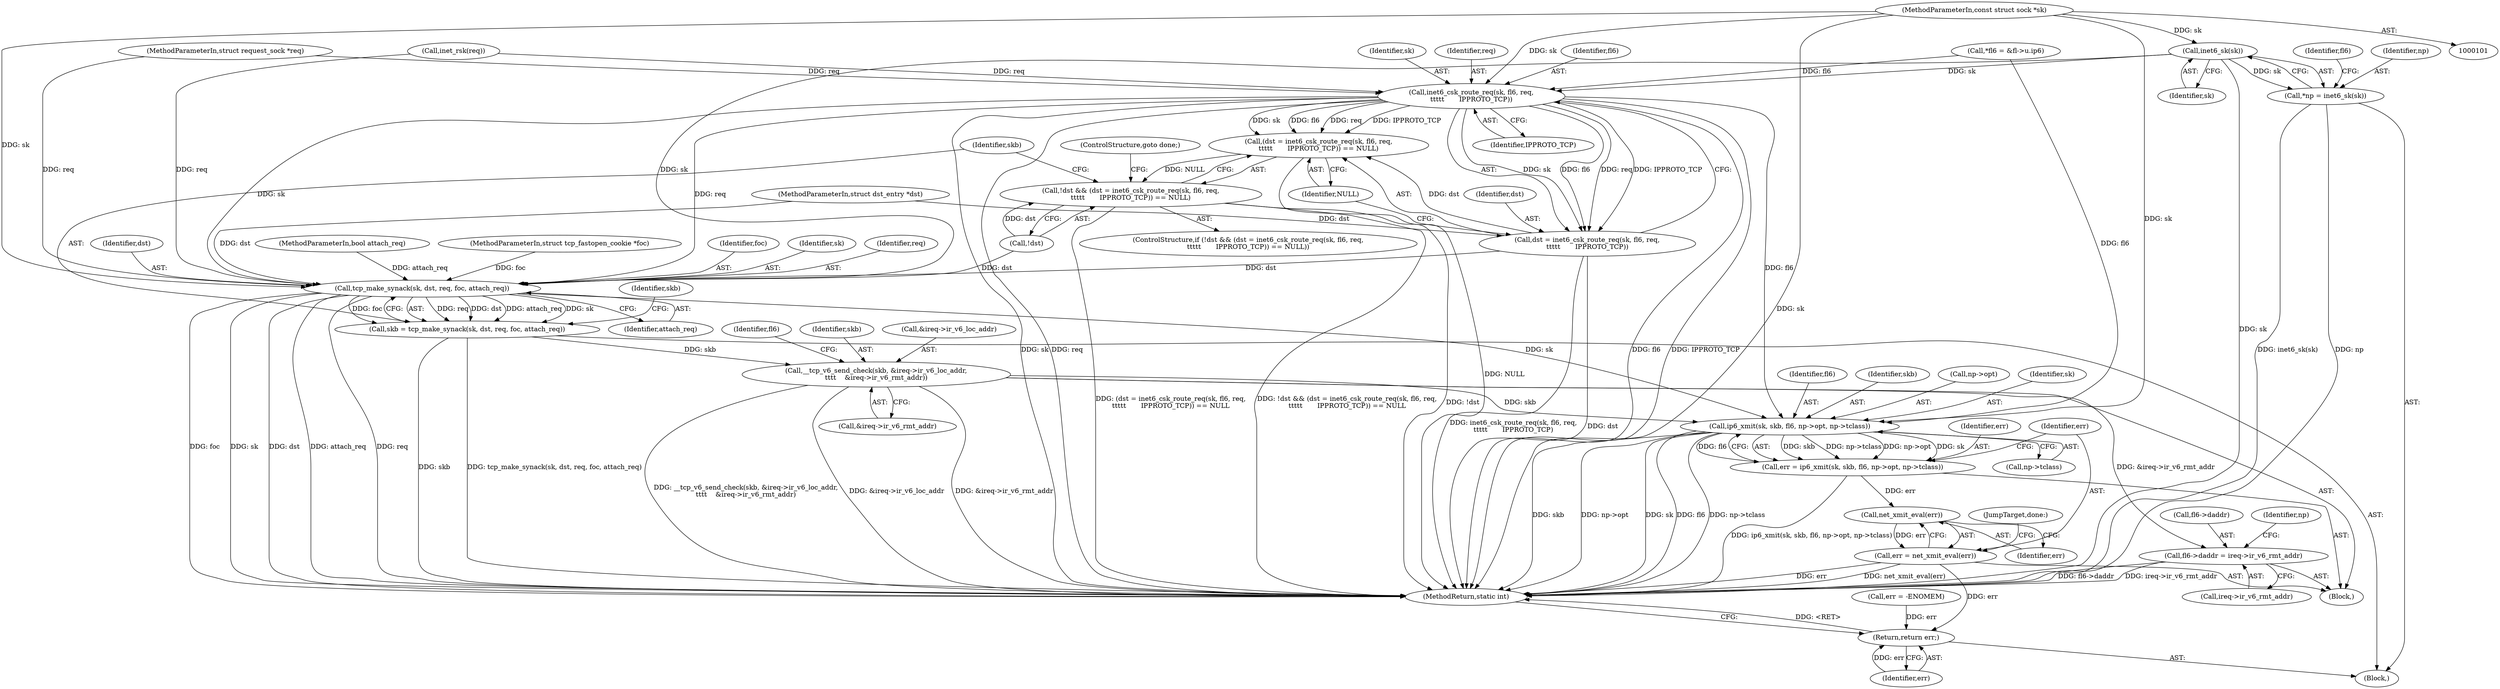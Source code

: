 digraph "0_linux_45f6fad84cc305103b28d73482b344d7f5b76f39_16@pointer" {
"1000117" [label="(Call,inet6_sk(sk))"];
"1000102" [label="(MethodParameterIn,const struct sock *sk)"];
"1000115" [label="(Call,*np = inet6_sk(sk))"];
"1000141" [label="(Call,inet6_csk_route_req(sk, fl6, req,\n\t\t\t\t\t       IPPROTO_TCP))"];
"1000138" [label="(Call,(dst = inet6_csk_route_req(sk, fl6, req,\n\t\t\t\t\t       IPPROTO_TCP)) == NULL)"];
"1000135" [label="(Call,!dst && (dst = inet6_csk_route_req(sk, fl6, req,\n\t\t\t\t\t       IPPROTO_TCP)) == NULL)"];
"1000139" [label="(Call,dst = inet6_csk_route_req(sk, fl6, req,\n\t\t\t\t\t       IPPROTO_TCP))"];
"1000150" [label="(Call,tcp_make_synack(sk, dst, req, foc, attach_req))"];
"1000148" [label="(Call,skb = tcp_make_synack(sk, dst, req, foc, attach_req))"];
"1000159" [label="(Call,__tcp_v6_send_check(skb, &ireq->ir_v6_loc_addr,\n\t\t\t\t    &ireq->ir_v6_rmt_addr))"];
"1000169" [label="(Call,fl6->daddr = ireq->ir_v6_rmt_addr)"];
"1000195" [label="(Call,ip6_xmit(sk, skb, fl6, np->opt, np->tclass))"];
"1000193" [label="(Call,err = ip6_xmit(sk, skb, fl6, np->opt, np->tclass))"];
"1000207" [label="(Call,net_xmit_eval(err))"];
"1000205" [label="(Call,err = net_xmit_eval(err))"];
"1000210" [label="(Return,return err;)"];
"1000150" [label="(Call,tcp_make_synack(sk, dst, req, foc, attach_req))"];
"1000120" [label="(Call,*fl6 = &fl->u.ip6)"];
"1000171" [label="(Identifier,fl6)"];
"1000141" [label="(Call,inet6_csk_route_req(sk, fl6, req,\n\t\t\t\t\t       IPPROTO_TCP))"];
"1000102" [label="(MethodParameterIn,const struct sock *sk)"];
"1000121" [label="(Identifier,fl6)"];
"1000149" [label="(Identifier,skb)"];
"1000151" [label="(Identifier,sk)"];
"1000147" [label="(ControlStructure,goto done;)"];
"1000146" [label="(Identifier,NULL)"];
"1000153" [label="(Identifier,req)"];
"1000160" [label="(Identifier,skb)"];
"1000193" [label="(Call,err = ip6_xmit(sk, skb, fl6, np->opt, np->tclass))"];
"1000202" [label="(Call,np->tclass)"];
"1000211" [label="(Identifier,err)"];
"1000198" [label="(Identifier,fl6)"];
"1000208" [label="(Identifier,err)"];
"1000165" [label="(Call,&ireq->ir_v6_rmt_addr)"];
"1000197" [label="(Identifier,skb)"];
"1000152" [label="(Identifier,dst)"];
"1000118" [label="(Identifier,sk)"];
"1000195" [label="(Call,ip6_xmit(sk, skb, fl6, np->opt, np->tclass))"];
"1000212" [label="(MethodReturn,static int)"];
"1000112" [label="(Call,inet_rsk(req))"];
"1000157" [label="(Identifier,skb)"];
"1000194" [label="(Identifier,err)"];
"1000210" [label="(Return,return err;)"];
"1000139" [label="(Call,dst = inet6_csk_route_req(sk, fl6, req,\n\t\t\t\t\t       IPPROTO_TCP))"];
"1000105" [label="(MethodParameterIn,struct request_sock *req)"];
"1000159" [label="(Call,__tcp_v6_send_check(skb, &ireq->ir_v6_loc_addr,\n\t\t\t\t    &ireq->ir_v6_rmt_addr))"];
"1000107" [label="(MethodParameterIn,bool attach_req)"];
"1000161" [label="(Call,&ireq->ir_v6_loc_addr)"];
"1000170" [label="(Call,fl6->daddr)"];
"1000143" [label="(Identifier,fl6)"];
"1000115" [label="(Call,*np = inet6_sk(sk))"];
"1000136" [label="(Call,!dst)"];
"1000148" [label="(Call,skb = tcp_make_synack(sk, dst, req, foc, attach_req))"];
"1000106" [label="(MethodParameterIn,struct tcp_fastopen_cookie *foc)"];
"1000116" [label="(Identifier,np)"];
"1000155" [label="(Identifier,attach_req)"];
"1000158" [label="(Block,)"];
"1000173" [label="(Call,ireq->ir_v6_rmt_addr)"];
"1000138" [label="(Call,(dst = inet6_csk_route_req(sk, fl6, req,\n\t\t\t\t\t       IPPROTO_TCP)) == NULL)"];
"1000179" [label="(Identifier,np)"];
"1000199" [label="(Call,np->opt)"];
"1000134" [label="(ControlStructure,if (!dst && (dst = inet6_csk_route_req(sk, fl6, req,\n\t\t\t\t\t       IPPROTO_TCP)) == NULL))"];
"1000209" [label="(JumpTarget,done:)"];
"1000145" [label="(Identifier,IPPROTO_TCP)"];
"1000140" [label="(Identifier,dst)"];
"1000108" [label="(Block,)"];
"1000154" [label="(Identifier,foc)"];
"1000169" [label="(Call,fl6->daddr = ireq->ir_v6_rmt_addr)"];
"1000142" [label="(Identifier,sk)"];
"1000103" [label="(MethodParameterIn,struct dst_entry *dst)"];
"1000206" [label="(Identifier,err)"];
"1000135" [label="(Call,!dst && (dst = inet6_csk_route_req(sk, fl6, req,\n\t\t\t\t\t       IPPROTO_TCP)) == NULL)"];
"1000205" [label="(Call,err = net_xmit_eval(err))"];
"1000117" [label="(Call,inet6_sk(sk))"];
"1000196" [label="(Identifier,sk)"];
"1000207" [label="(Call,net_xmit_eval(err))"];
"1000144" [label="(Identifier,req)"];
"1000130" [label="(Call,err = -ENOMEM)"];
"1000117" -> "1000115"  [label="AST: "];
"1000117" -> "1000118"  [label="CFG: "];
"1000118" -> "1000117"  [label="AST: "];
"1000115" -> "1000117"  [label="CFG: "];
"1000117" -> "1000212"  [label="DDG: sk"];
"1000117" -> "1000115"  [label="DDG: sk"];
"1000102" -> "1000117"  [label="DDG: sk"];
"1000117" -> "1000141"  [label="DDG: sk"];
"1000117" -> "1000150"  [label="DDG: sk"];
"1000102" -> "1000101"  [label="AST: "];
"1000102" -> "1000212"  [label="DDG: sk"];
"1000102" -> "1000141"  [label="DDG: sk"];
"1000102" -> "1000150"  [label="DDG: sk"];
"1000102" -> "1000195"  [label="DDG: sk"];
"1000115" -> "1000108"  [label="AST: "];
"1000116" -> "1000115"  [label="AST: "];
"1000121" -> "1000115"  [label="CFG: "];
"1000115" -> "1000212"  [label="DDG: inet6_sk(sk)"];
"1000115" -> "1000212"  [label="DDG: np"];
"1000141" -> "1000139"  [label="AST: "];
"1000141" -> "1000145"  [label="CFG: "];
"1000142" -> "1000141"  [label="AST: "];
"1000143" -> "1000141"  [label="AST: "];
"1000144" -> "1000141"  [label="AST: "];
"1000145" -> "1000141"  [label="AST: "];
"1000139" -> "1000141"  [label="CFG: "];
"1000141" -> "1000212"  [label="DDG: sk"];
"1000141" -> "1000212"  [label="DDG: req"];
"1000141" -> "1000212"  [label="DDG: fl6"];
"1000141" -> "1000212"  [label="DDG: IPPROTO_TCP"];
"1000141" -> "1000138"  [label="DDG: sk"];
"1000141" -> "1000138"  [label="DDG: fl6"];
"1000141" -> "1000138"  [label="DDG: req"];
"1000141" -> "1000138"  [label="DDG: IPPROTO_TCP"];
"1000141" -> "1000139"  [label="DDG: sk"];
"1000141" -> "1000139"  [label="DDG: fl6"];
"1000141" -> "1000139"  [label="DDG: req"];
"1000141" -> "1000139"  [label="DDG: IPPROTO_TCP"];
"1000120" -> "1000141"  [label="DDG: fl6"];
"1000112" -> "1000141"  [label="DDG: req"];
"1000105" -> "1000141"  [label="DDG: req"];
"1000141" -> "1000150"  [label="DDG: sk"];
"1000141" -> "1000150"  [label="DDG: req"];
"1000141" -> "1000195"  [label="DDG: fl6"];
"1000138" -> "1000135"  [label="AST: "];
"1000138" -> "1000146"  [label="CFG: "];
"1000139" -> "1000138"  [label="AST: "];
"1000146" -> "1000138"  [label="AST: "];
"1000135" -> "1000138"  [label="CFG: "];
"1000138" -> "1000212"  [label="DDG: NULL"];
"1000138" -> "1000135"  [label="DDG: NULL"];
"1000139" -> "1000138"  [label="DDG: dst"];
"1000135" -> "1000134"  [label="AST: "];
"1000135" -> "1000136"  [label="CFG: "];
"1000136" -> "1000135"  [label="AST: "];
"1000147" -> "1000135"  [label="CFG: "];
"1000149" -> "1000135"  [label="CFG: "];
"1000135" -> "1000212"  [label="DDG: (dst = inet6_csk_route_req(sk, fl6, req,\n\t\t\t\t\t       IPPROTO_TCP)) == NULL"];
"1000135" -> "1000212"  [label="DDG: !dst && (dst = inet6_csk_route_req(sk, fl6, req,\n\t\t\t\t\t       IPPROTO_TCP)) == NULL"];
"1000135" -> "1000212"  [label="DDG: !dst"];
"1000136" -> "1000135"  [label="DDG: dst"];
"1000140" -> "1000139"  [label="AST: "];
"1000146" -> "1000139"  [label="CFG: "];
"1000139" -> "1000212"  [label="DDG: inet6_csk_route_req(sk, fl6, req,\n\t\t\t\t\t       IPPROTO_TCP)"];
"1000139" -> "1000212"  [label="DDG: dst"];
"1000103" -> "1000139"  [label="DDG: dst"];
"1000139" -> "1000150"  [label="DDG: dst"];
"1000150" -> "1000148"  [label="AST: "];
"1000150" -> "1000155"  [label="CFG: "];
"1000151" -> "1000150"  [label="AST: "];
"1000152" -> "1000150"  [label="AST: "];
"1000153" -> "1000150"  [label="AST: "];
"1000154" -> "1000150"  [label="AST: "];
"1000155" -> "1000150"  [label="AST: "];
"1000148" -> "1000150"  [label="CFG: "];
"1000150" -> "1000212"  [label="DDG: foc"];
"1000150" -> "1000212"  [label="DDG: sk"];
"1000150" -> "1000212"  [label="DDG: dst"];
"1000150" -> "1000212"  [label="DDG: attach_req"];
"1000150" -> "1000212"  [label="DDG: req"];
"1000150" -> "1000148"  [label="DDG: req"];
"1000150" -> "1000148"  [label="DDG: dst"];
"1000150" -> "1000148"  [label="DDG: attach_req"];
"1000150" -> "1000148"  [label="DDG: sk"];
"1000150" -> "1000148"  [label="DDG: foc"];
"1000136" -> "1000150"  [label="DDG: dst"];
"1000103" -> "1000150"  [label="DDG: dst"];
"1000112" -> "1000150"  [label="DDG: req"];
"1000105" -> "1000150"  [label="DDG: req"];
"1000106" -> "1000150"  [label="DDG: foc"];
"1000107" -> "1000150"  [label="DDG: attach_req"];
"1000150" -> "1000195"  [label="DDG: sk"];
"1000148" -> "1000108"  [label="AST: "];
"1000149" -> "1000148"  [label="AST: "];
"1000157" -> "1000148"  [label="CFG: "];
"1000148" -> "1000212"  [label="DDG: skb"];
"1000148" -> "1000212"  [label="DDG: tcp_make_synack(sk, dst, req, foc, attach_req)"];
"1000148" -> "1000159"  [label="DDG: skb"];
"1000159" -> "1000158"  [label="AST: "];
"1000159" -> "1000165"  [label="CFG: "];
"1000160" -> "1000159"  [label="AST: "];
"1000161" -> "1000159"  [label="AST: "];
"1000165" -> "1000159"  [label="AST: "];
"1000171" -> "1000159"  [label="CFG: "];
"1000159" -> "1000212"  [label="DDG: __tcp_v6_send_check(skb, &ireq->ir_v6_loc_addr,\n\t\t\t\t    &ireq->ir_v6_rmt_addr)"];
"1000159" -> "1000212"  [label="DDG: &ireq->ir_v6_loc_addr"];
"1000159" -> "1000212"  [label="DDG: &ireq->ir_v6_rmt_addr"];
"1000159" -> "1000169"  [label="DDG: &ireq->ir_v6_rmt_addr"];
"1000159" -> "1000195"  [label="DDG: skb"];
"1000169" -> "1000158"  [label="AST: "];
"1000169" -> "1000173"  [label="CFG: "];
"1000170" -> "1000169"  [label="AST: "];
"1000173" -> "1000169"  [label="AST: "];
"1000179" -> "1000169"  [label="CFG: "];
"1000169" -> "1000212"  [label="DDG: ireq->ir_v6_rmt_addr"];
"1000169" -> "1000212"  [label="DDG: fl6->daddr"];
"1000195" -> "1000193"  [label="AST: "];
"1000195" -> "1000202"  [label="CFG: "];
"1000196" -> "1000195"  [label="AST: "];
"1000197" -> "1000195"  [label="AST: "];
"1000198" -> "1000195"  [label="AST: "];
"1000199" -> "1000195"  [label="AST: "];
"1000202" -> "1000195"  [label="AST: "];
"1000193" -> "1000195"  [label="CFG: "];
"1000195" -> "1000212"  [label="DDG: skb"];
"1000195" -> "1000212"  [label="DDG: np->opt"];
"1000195" -> "1000212"  [label="DDG: sk"];
"1000195" -> "1000212"  [label="DDG: fl6"];
"1000195" -> "1000212"  [label="DDG: np->tclass"];
"1000195" -> "1000193"  [label="DDG: skb"];
"1000195" -> "1000193"  [label="DDG: np->tclass"];
"1000195" -> "1000193"  [label="DDG: np->opt"];
"1000195" -> "1000193"  [label="DDG: sk"];
"1000195" -> "1000193"  [label="DDG: fl6"];
"1000120" -> "1000195"  [label="DDG: fl6"];
"1000193" -> "1000158"  [label="AST: "];
"1000194" -> "1000193"  [label="AST: "];
"1000206" -> "1000193"  [label="CFG: "];
"1000193" -> "1000212"  [label="DDG: ip6_xmit(sk, skb, fl6, np->opt, np->tclass)"];
"1000193" -> "1000207"  [label="DDG: err"];
"1000207" -> "1000205"  [label="AST: "];
"1000207" -> "1000208"  [label="CFG: "];
"1000208" -> "1000207"  [label="AST: "];
"1000205" -> "1000207"  [label="CFG: "];
"1000207" -> "1000205"  [label="DDG: err"];
"1000205" -> "1000158"  [label="AST: "];
"1000206" -> "1000205"  [label="AST: "];
"1000209" -> "1000205"  [label="CFG: "];
"1000205" -> "1000212"  [label="DDG: err"];
"1000205" -> "1000212"  [label="DDG: net_xmit_eval(err)"];
"1000205" -> "1000210"  [label="DDG: err"];
"1000210" -> "1000108"  [label="AST: "];
"1000210" -> "1000211"  [label="CFG: "];
"1000211" -> "1000210"  [label="AST: "];
"1000212" -> "1000210"  [label="CFG: "];
"1000210" -> "1000212"  [label="DDG: <RET>"];
"1000211" -> "1000210"  [label="DDG: err"];
"1000130" -> "1000210"  [label="DDG: err"];
}
